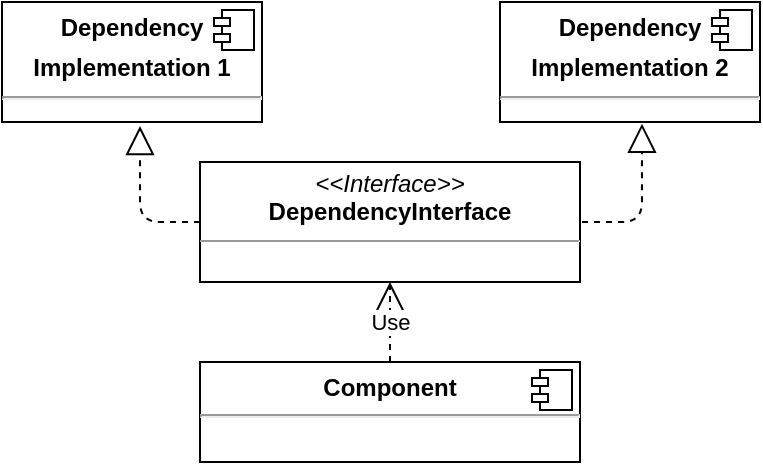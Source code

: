 <mxfile version="12.1.3" pages="1"><diagram id="i7ywtmSpoFT9w1iroUTY" name="Page-1"><mxGraphModel dx="670" dy="351" grid="1" gridSize="10" guides="1" tooltips="1" connect="1" arrows="1" fold="1" page="1" pageScale="1" pageWidth="850" pageHeight="1100" math="0" shadow="0"><root><mxCell id="0"/><mxCell id="1" parent="0"/><mxCell id="uhSKWJ4ZSru9d4q8W3Kn-2" value="&lt;p style=&quot;margin: 0px ; margin-top: 4px ; text-align: center&quot;&gt;&lt;i&gt;&amp;lt;&amp;lt;Interface&amp;gt;&amp;gt;&lt;/i&gt;&lt;br&gt;&lt;b&gt;DependencyInterface&lt;/b&gt;&lt;/p&gt;&lt;hr size=&quot;1&quot;&gt;" style="verticalAlign=top;align=left;overflow=fill;fontSize=12;fontFamily=Helvetica;html=1;" vertex="1" parent="1"><mxGeometry x="460" y="230" width="190" height="60" as="geometry"/></mxCell><mxCell id="uhSKWJ4ZSru9d4q8W3Kn-3" value="&lt;p style=&quot;margin: 0px ; margin-top: 6px ; text-align: center&quot;&gt;&lt;b&gt;Component&lt;/b&gt;&lt;/p&gt;&lt;hr&gt;&lt;p style=&quot;margin: 0px ; margin-left: 8px&quot;&gt;&lt;br&gt;&lt;/p&gt;" style="align=left;overflow=fill;html=1;" vertex="1" parent="1"><mxGeometry x="460" y="330" width="190" height="50" as="geometry"/></mxCell><mxCell id="uhSKWJ4ZSru9d4q8W3Kn-4" value="" style="shape=component;jettyWidth=8;jettyHeight=4;" vertex="1" parent="uhSKWJ4ZSru9d4q8W3Kn-3"><mxGeometry x="1" width="20" height="20" relative="1" as="geometry"><mxPoint x="-24" y="4" as="offset"/></mxGeometry></mxCell><mxCell id="uhSKWJ4ZSru9d4q8W3Kn-5" value="Use" style="endArrow=open;endSize=12;dashed=1;html=1;entryX=0.5;entryY=1;entryDx=0;entryDy=0;" edge="1" parent="1" source="uhSKWJ4ZSru9d4q8W3Kn-3" target="uhSKWJ4ZSru9d4q8W3Kn-2"><mxGeometry width="160" relative="1" as="geometry"><mxPoint x="220" y="540" as="sourcePoint"/><mxPoint x="380" y="540" as="targetPoint"/></mxGeometry></mxCell><mxCell id="uhSKWJ4ZSru9d4q8W3Kn-8" value="&lt;p style=&quot;margin: 0px ; margin-top: 6px ; text-align: center&quot;&gt;&lt;b&gt;Dependency &lt;br&gt;&lt;/b&gt;&lt;/p&gt;&lt;p style=&quot;margin: 0px ; margin-top: 6px ; text-align: center&quot;&gt;&lt;b&gt;Implementation 1&lt;/b&gt;&lt;br&gt;&lt;/p&gt;&lt;hr&gt;&lt;p style=&quot;margin: 0px ; margin-left: 8px&quot;&gt;&lt;br&gt;&lt;/p&gt;" style="align=left;overflow=fill;html=1;" vertex="1" parent="1"><mxGeometry x="361" y="150" width="130" height="60" as="geometry"/></mxCell><mxCell id="uhSKWJ4ZSru9d4q8W3Kn-9" value="" style="shape=component;jettyWidth=8;jettyHeight=4;" vertex="1" parent="uhSKWJ4ZSru9d4q8W3Kn-8"><mxGeometry x="1" width="20" height="20" relative="1" as="geometry"><mxPoint x="-24" y="4" as="offset"/></mxGeometry></mxCell><mxCell id="uhSKWJ4ZSru9d4q8W3Kn-12" value="&lt;p style=&quot;margin: 0px ; margin-top: 6px ; text-align: center&quot;&gt;&lt;b&gt;Dependency &lt;br&gt;&lt;/b&gt;&lt;/p&gt;&lt;p style=&quot;margin: 0px ; margin-top: 6px ; text-align: center&quot;&gt;&lt;b&gt;Implementation 2&lt;/b&gt;&lt;br&gt;&lt;/p&gt;&lt;hr&gt;&lt;p style=&quot;margin: 0px ; margin-left: 8px&quot;&gt;&lt;br&gt;&lt;/p&gt;" style="align=left;overflow=fill;html=1;" vertex="1" parent="1"><mxGeometry x="610" y="150" width="130" height="60" as="geometry"/></mxCell><mxCell id="uhSKWJ4ZSru9d4q8W3Kn-13" value="" style="shape=component;jettyWidth=8;jettyHeight=4;" vertex="1" parent="uhSKWJ4ZSru9d4q8W3Kn-12"><mxGeometry x="1" width="20" height="20" relative="1" as="geometry"><mxPoint x="-24" y="4" as="offset"/></mxGeometry></mxCell><mxCell id="uhSKWJ4ZSru9d4q8W3Kn-15" value="" style="endArrow=block;dashed=1;endFill=0;endSize=12;html=1;exitX=0;exitY=0.5;exitDx=0;exitDy=0;" edge="1" parent="1" source="uhSKWJ4ZSru9d4q8W3Kn-2"><mxGeometry width="160" relative="1" as="geometry"><mxPoint x="459" y="280" as="sourcePoint"/><mxPoint x="430" y="212" as="targetPoint"/><Array as="points"><mxPoint x="430" y="260"/></Array></mxGeometry></mxCell><mxCell id="uhSKWJ4ZSru9d4q8W3Kn-16" value="" style="endArrow=block;dashed=1;endFill=0;endSize=12;html=1;entryX=0.546;entryY=1.014;entryDx=0;entryDy=0;entryPerimeter=0;" edge="1" parent="1" target="uhSKWJ4ZSru9d4q8W3Kn-12"><mxGeometry width="160" relative="1" as="geometry"><mxPoint x="651" y="260" as="sourcePoint"/><mxPoint x="710" y="230" as="targetPoint"/><Array as="points"><mxPoint x="681" y="260"/></Array></mxGeometry></mxCell></root></mxGraphModel></diagram></mxfile>
